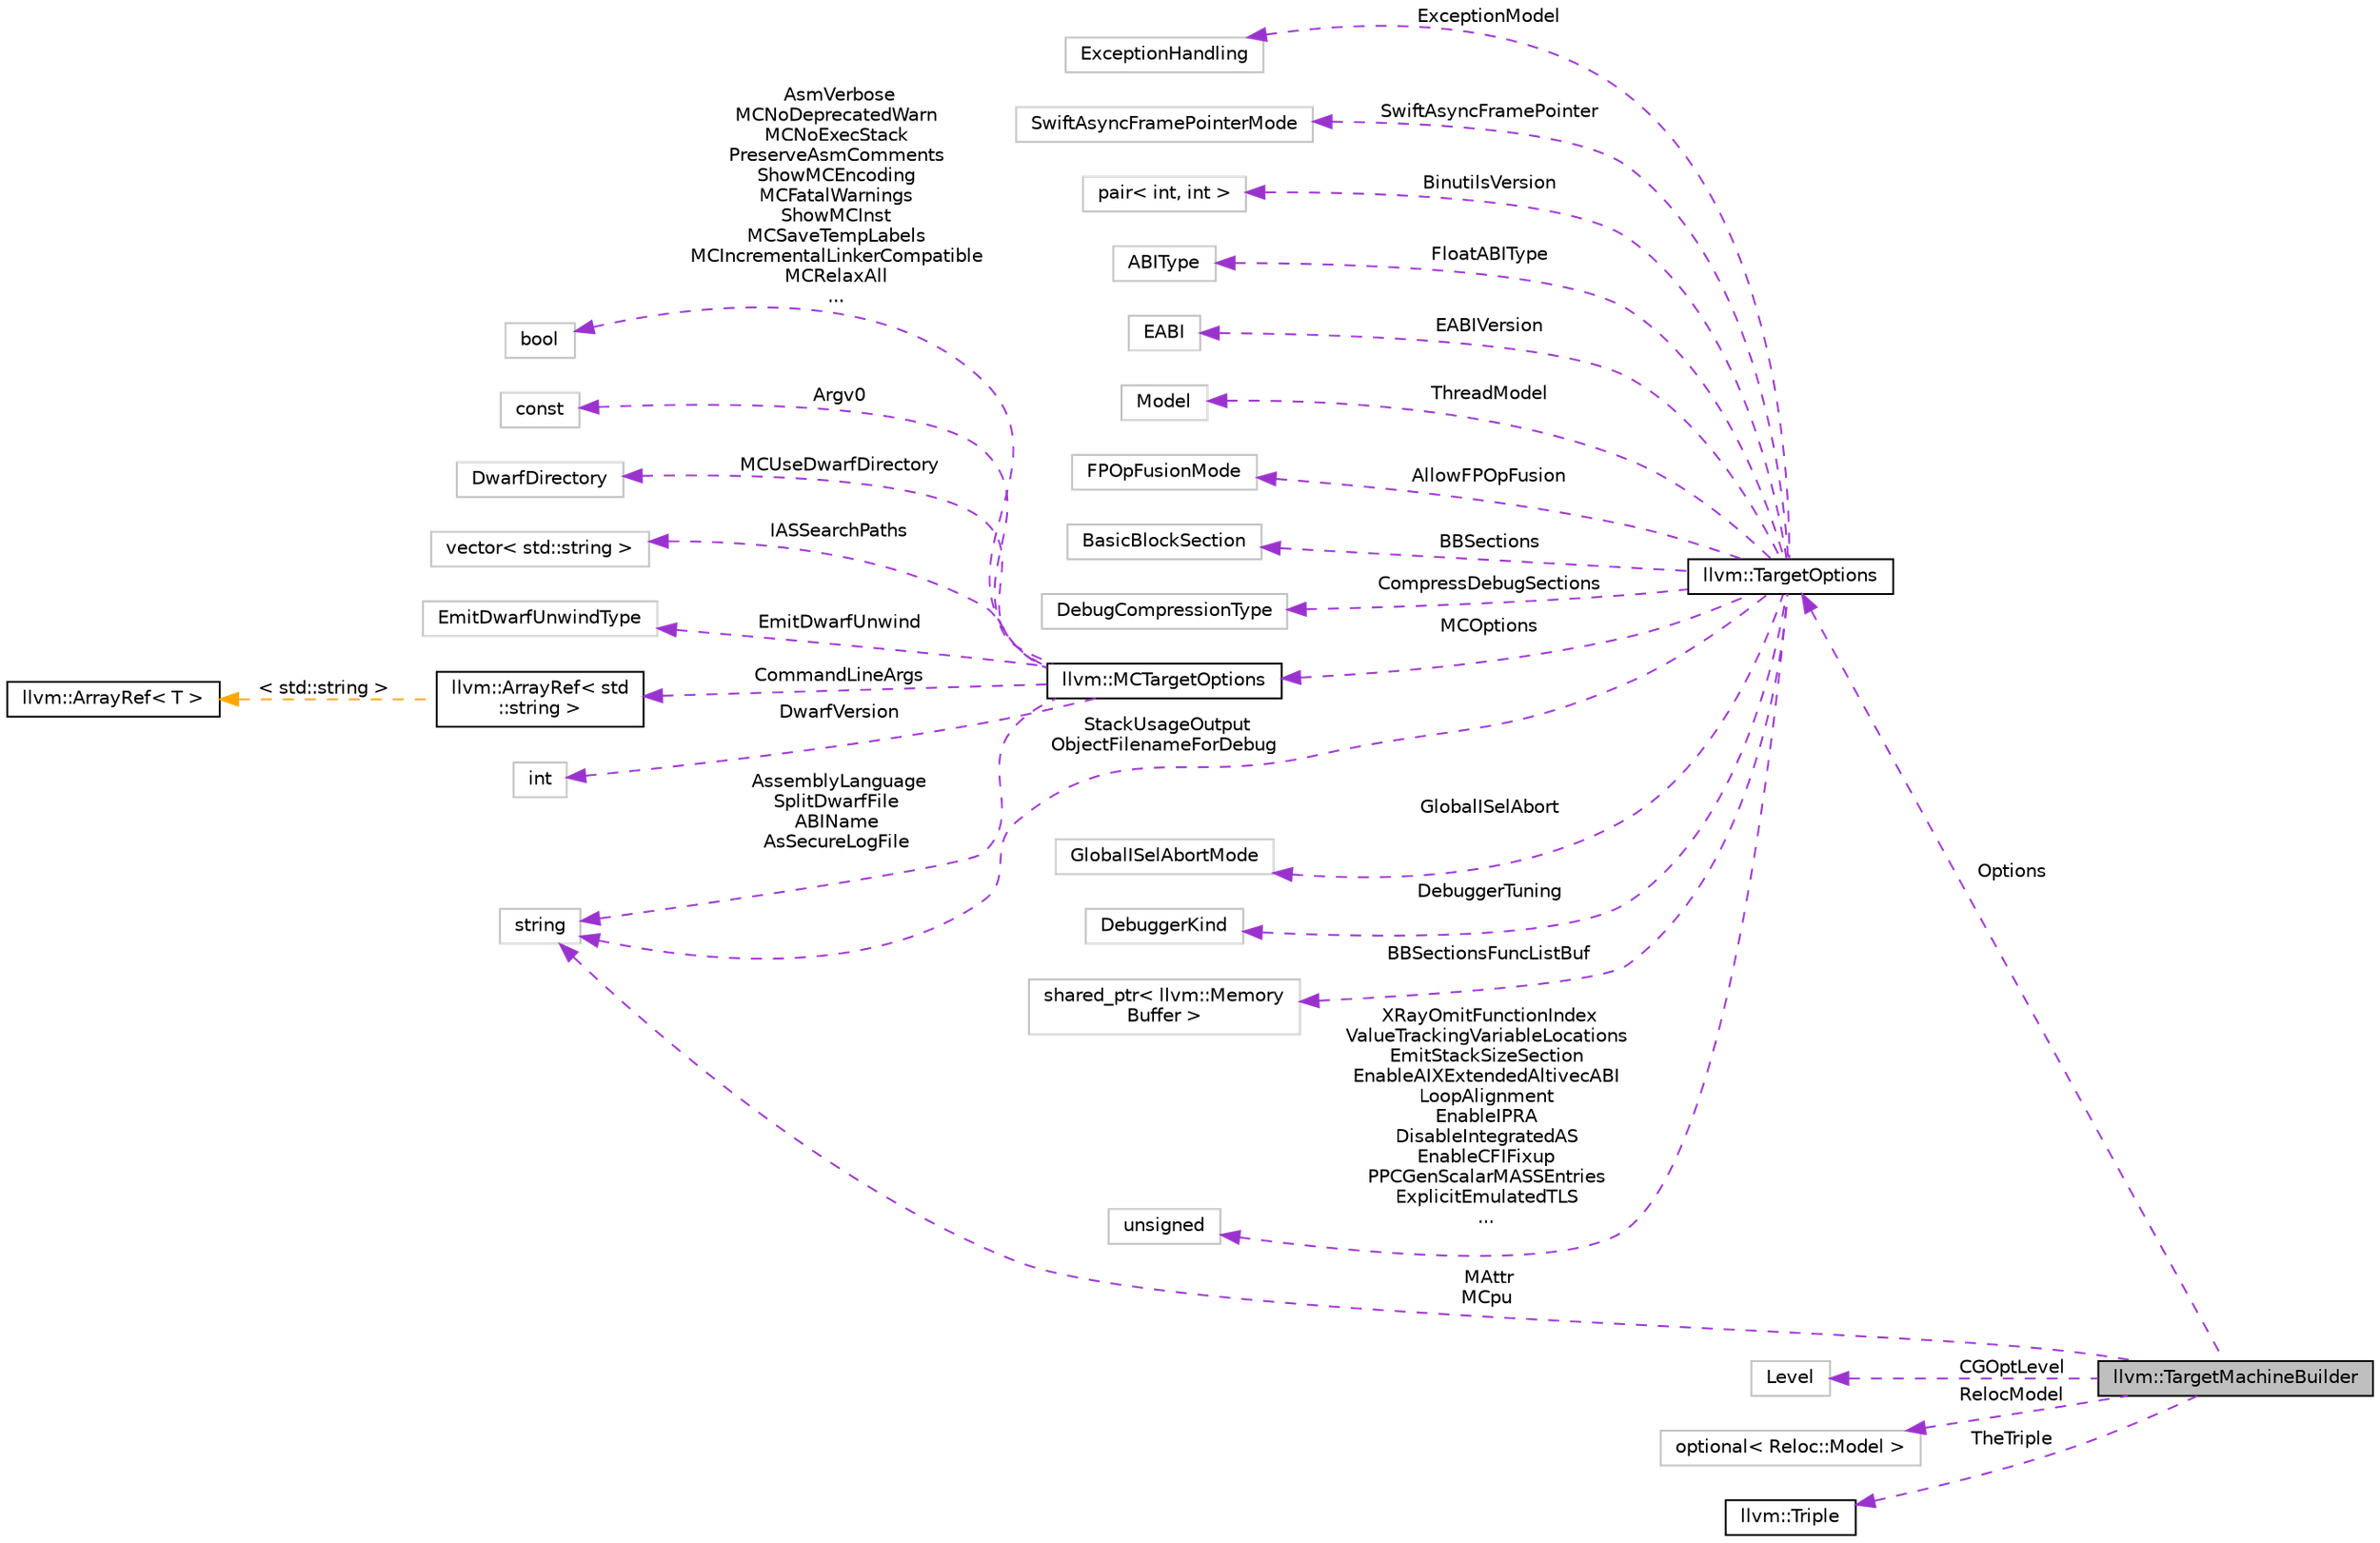 digraph "llvm::TargetMachineBuilder"
{
 // LATEX_PDF_SIZE
  bgcolor="transparent";
  edge [fontname="Helvetica",fontsize="10",labelfontname="Helvetica",labelfontsize="10"];
  node [fontname="Helvetica",fontsize="10",shape=record];
  rankdir="LR";
  Node1 [label="llvm::TargetMachineBuilder",height=0.2,width=0.4,color="black", fillcolor="grey75", style="filled", fontcolor="black",tooltip="Helper to gather options relevant to the target machine creation."];
  Node2 -> Node1 [dir="back",color="darkorchid3",fontsize="10",style="dashed",label=" Options" ,fontname="Helvetica"];
  Node2 [label="llvm::TargetOptions",height=0.2,width=0.4,color="black",URL="$classllvm_1_1TargetOptions.html",tooltip=" "];
  Node3 -> Node2 [dir="back",color="darkorchid3",fontsize="10",style="dashed",label=" SwiftAsyncFramePointer" ,fontname="Helvetica"];
  Node3 [label="SwiftAsyncFramePointerMode",height=0.2,width=0.4,color="grey75",tooltip=" "];
  Node4 -> Node2 [dir="back",color="darkorchid3",fontsize="10",style="dashed",label=" BinutilsVersion" ,fontname="Helvetica"];
  Node4 [label="pair\< int, int \>",height=0.2,width=0.4,color="grey75",tooltip=" "];
  Node5 -> Node2 [dir="back",color="darkorchid3",fontsize="10",style="dashed",label=" FloatABIType" ,fontname="Helvetica"];
  Node5 [label="ABIType",height=0.2,width=0.4,color="grey75",tooltip=" "];
  Node6 -> Node2 [dir="back",color="darkorchid3",fontsize="10",style="dashed",label=" EABIVersion" ,fontname="Helvetica"];
  Node6 [label="EABI",height=0.2,width=0.4,color="grey75",tooltip=" "];
  Node7 -> Node2 [dir="back",color="darkorchid3",fontsize="10",style="dashed",label=" ThreadModel" ,fontname="Helvetica"];
  Node7 [label="Model",height=0.2,width=0.4,color="grey75",tooltip=" "];
  Node8 -> Node2 [dir="back",color="darkorchid3",fontsize="10",style="dashed",label=" AllowFPOpFusion" ,fontname="Helvetica"];
  Node8 [label="FPOpFusionMode",height=0.2,width=0.4,color="grey75",tooltip=" "];
  Node9 -> Node2 [dir="back",color="darkorchid3",fontsize="10",style="dashed",label=" BBSections" ,fontname="Helvetica"];
  Node9 [label="BasicBlockSection",height=0.2,width=0.4,color="grey75",tooltip=" "];
  Node10 -> Node2 [dir="back",color="darkorchid3",fontsize="10",style="dashed",label=" CompressDebugSections" ,fontname="Helvetica"];
  Node10 [label="DebugCompressionType",height=0.2,width=0.4,color="grey75",tooltip=" "];
  Node11 -> Node2 [dir="back",color="darkorchid3",fontsize="10",style="dashed",label=" MCOptions" ,fontname="Helvetica"];
  Node11 [label="llvm::MCTargetOptions",height=0.2,width=0.4,color="black",URL="$classllvm_1_1MCTargetOptions.html",tooltip=" "];
  Node12 -> Node11 [dir="back",color="darkorchid3",fontsize="10",style="dashed",label=" MCUseDwarfDirectory" ,fontname="Helvetica"];
  Node12 [label="DwarfDirectory",height=0.2,width=0.4,color="grey75",tooltip=" "];
  Node13 -> Node11 [dir="back",color="darkorchid3",fontsize="10",style="dashed",label=" IASSearchPaths" ,fontname="Helvetica"];
  Node13 [label="vector\< std::string \>",height=0.2,width=0.4,color="grey75",tooltip=" "];
  Node14 -> Node11 [dir="back",color="darkorchid3",fontsize="10",style="dashed",label=" EmitDwarfUnwind" ,fontname="Helvetica"];
  Node14 [label="EmitDwarfUnwindType",height=0.2,width=0.4,color="grey75",tooltip=" "];
  Node15 -> Node11 [dir="back",color="darkorchid3",fontsize="10",style="dashed",label=" CommandLineArgs" ,fontname="Helvetica"];
  Node15 [label="llvm::ArrayRef\< std\l::string \>",height=0.2,width=0.4,color="black",URL="$classllvm_1_1ArrayRef.html",tooltip=" "];
  Node16 -> Node15 [dir="back",color="orange",fontsize="10",style="dashed",label=" \< std::string \>" ,fontname="Helvetica"];
  Node16 [label="llvm::ArrayRef\< T \>",height=0.2,width=0.4,color="black",URL="$classllvm_1_1ArrayRef.html",tooltip="ArrayRef - Represent a constant reference to an array (0 or more elements consecutively in memory),..."];
  Node17 -> Node11 [dir="back",color="darkorchid3",fontsize="10",style="dashed",label=" DwarfVersion" ,fontname="Helvetica"];
  Node17 [label="int",height=0.2,width=0.4,color="grey75",tooltip=" "];
  Node18 -> Node11 [dir="back",color="darkorchid3",fontsize="10",style="dashed",label=" AssemblyLanguage\nSplitDwarfFile\nABIName\nAsSecureLogFile" ,fontname="Helvetica"];
  Node18 [label="string",height=0.2,width=0.4,color="grey75",tooltip=" "];
  Node19 -> Node11 [dir="back",color="darkorchid3",fontsize="10",style="dashed",label=" AsmVerbose\nMCNoDeprecatedWarn\nMCNoExecStack\nPreserveAsmComments\nShowMCEncoding\nMCFatalWarnings\nShowMCInst\nMCSaveTempLabels\nMCIncrementalLinkerCompatible\nMCRelaxAll\n..." ,fontname="Helvetica"];
  Node19 [label="bool",height=0.2,width=0.4,color="grey75",tooltip=" "];
  Node20 -> Node11 [dir="back",color="darkorchid3",fontsize="10",style="dashed",label=" Argv0" ,fontname="Helvetica"];
  Node20 [label="const",height=0.2,width=0.4,color="grey75",tooltip=" "];
  Node21 -> Node2 [dir="back",color="darkorchid3",fontsize="10",style="dashed",label=" GlobalISelAbort" ,fontname="Helvetica"];
  Node21 [label="GlobalISelAbortMode",height=0.2,width=0.4,color="grey75",tooltip=" "];
  Node22 -> Node2 [dir="back",color="darkorchid3",fontsize="10",style="dashed",label=" DebuggerTuning" ,fontname="Helvetica"];
  Node22 [label="DebuggerKind",height=0.2,width=0.4,color="grey75",tooltip=" "];
  Node18 -> Node2 [dir="back",color="darkorchid3",fontsize="10",style="dashed",label=" StackUsageOutput\nObjectFilenameForDebug" ,fontname="Helvetica"];
  Node23 -> Node2 [dir="back",color="darkorchid3",fontsize="10",style="dashed",label=" BBSectionsFuncListBuf" ,fontname="Helvetica"];
  Node23 [label="shared_ptr\< llvm::Memory\lBuffer \>",height=0.2,width=0.4,color="grey75",tooltip=" "];
  Node24 -> Node2 [dir="back",color="darkorchid3",fontsize="10",style="dashed",label=" XRayOmitFunctionIndex\nValueTrackingVariableLocations\nEmitStackSizeSection\nEnableAIXExtendedAltivecABI\nLoopAlignment\nEnableIPRA\nDisableIntegratedAS\nEnableCFIFixup\nPPCGenScalarMASSEntries\nExplicitEmulatedTLS\n..." ,fontname="Helvetica"];
  Node24 [label="unsigned",height=0.2,width=0.4,color="grey75",tooltip=" "];
  Node25 -> Node2 [dir="back",color="darkorchid3",fontsize="10",style="dashed",label=" ExceptionModel" ,fontname="Helvetica"];
  Node25 [label="ExceptionHandling",height=0.2,width=0.4,color="grey75",tooltip=" "];
  Node26 -> Node1 [dir="back",color="darkorchid3",fontsize="10",style="dashed",label=" CGOptLevel" ,fontname="Helvetica"];
  Node26 [label="Level",height=0.2,width=0.4,color="grey75",tooltip=" "];
  Node27 -> Node1 [dir="back",color="darkorchid3",fontsize="10",style="dashed",label=" RelocModel" ,fontname="Helvetica"];
  Node27 [label="optional\< Reloc::Model \>",height=0.2,width=0.4,color="grey75",tooltip=" "];
  Node18 -> Node1 [dir="back",color="darkorchid3",fontsize="10",style="dashed",label=" MAttr\nMCpu" ,fontname="Helvetica"];
  Node28 -> Node1 [dir="back",color="darkorchid3",fontsize="10",style="dashed",label=" TheTriple" ,fontname="Helvetica"];
  Node28 [label="llvm::Triple",height=0.2,width=0.4,color="black",URL="$classllvm_1_1Triple.html",tooltip="Triple - Helper class for working with autoconf configuration names."];
}
